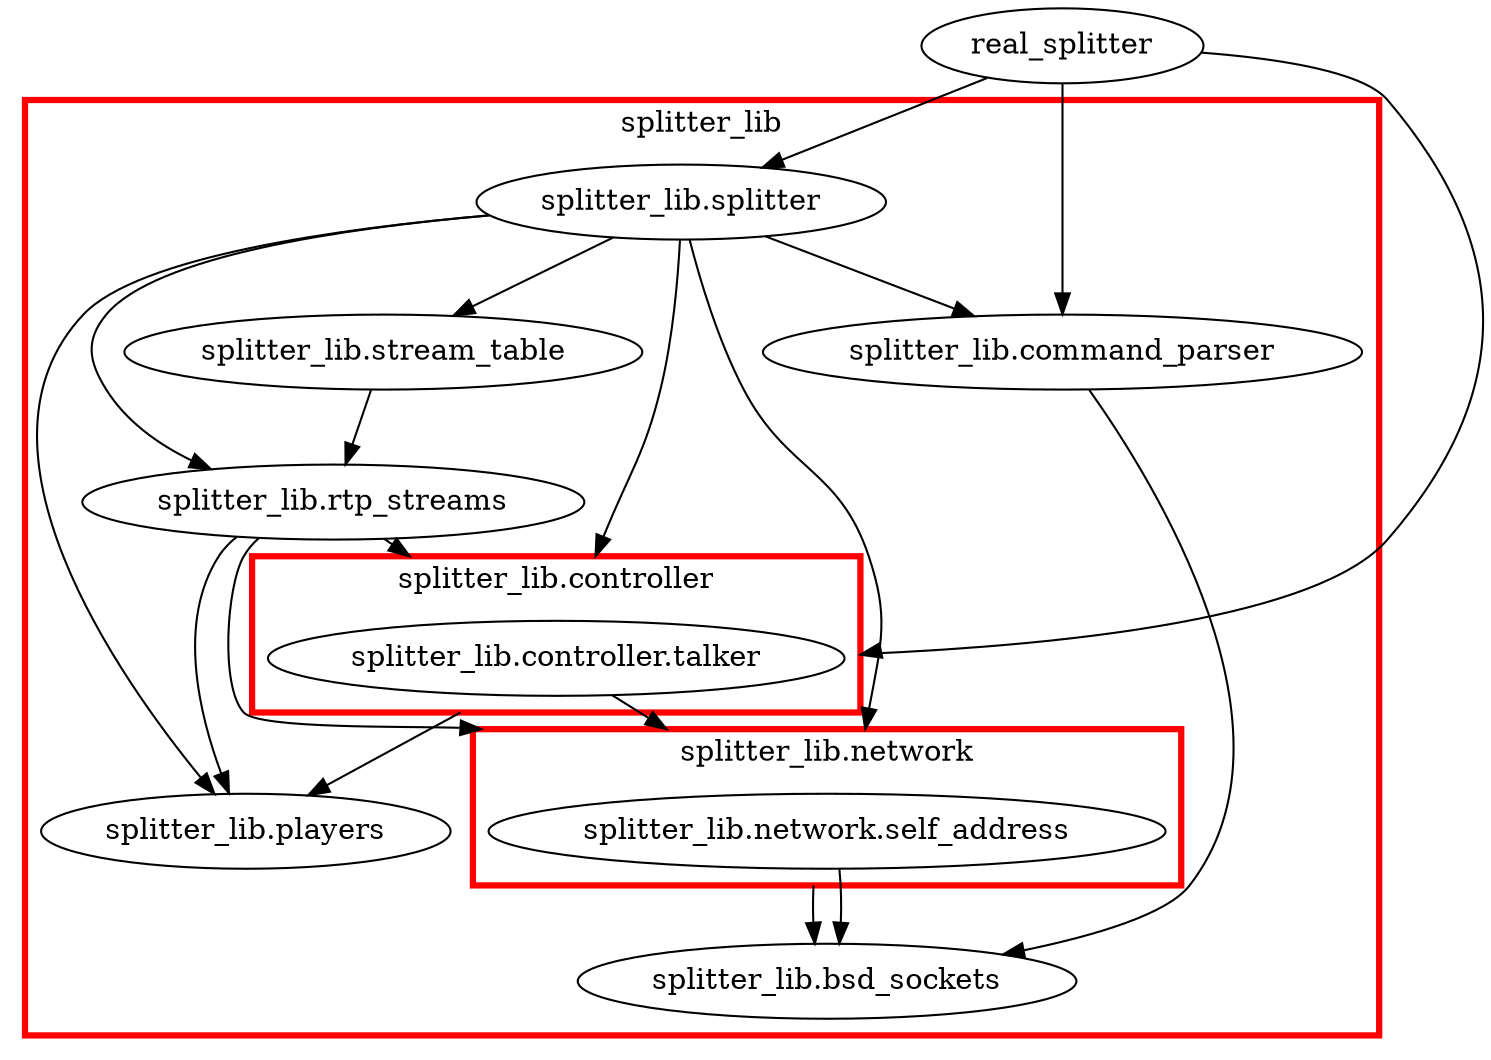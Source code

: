 digraph G {
    compound=true;
    subgraph cluster_1{
        label="splitter_lib";
        color=red;
        penwidth=3.0;
        node_2[label="splitter_lib.bsd_sockets"];
        node_3[label="splitter_lib.stream_table"];
        subgraph cluster_4{
            label="splitter_lib.controller";
            color=red;
            penwidth=3.0;
            node_5[label="splitter_lib.controller.talker"];
        }
        subgraph cluster_6{
            label="splitter_lib.network";
            color=red;
            penwidth=3.0;
            node_10[label="splitter_lib.network.self_address"];
        }
        node_7[label="splitter_lib.splitter"];
        node_8[label="splitter_lib.players"];
        node_9[label="splitter_lib.command_parser"];
        node_12[label="splitter_lib.rtp_streams"];
    }
    node_11[label="real_splitter"];
    node_3 -> node_12;
    node_5 -> node_8 [ltail=cluster_4];
    node_5 -> node_10 [lhead=cluster_6];
    node_10 -> node_2 [ltail=cluster_6];
    node_7 -> node_3;
    node_7 -> node_5 [lhead=cluster_4];
    node_7 -> node_10 [lhead=cluster_6];
    node_7 -> node_8;
    node_7 -> node_9;
    node_7 -> node_12;
    node_9 -> node_2;
    node_10 -> node_2;
    node_11 -> node_5 [lhead=cluster_4];
    node_11 -> node_7;
    node_11 -> node_9;
    node_12 -> node_5 [lhead=cluster_4];
    node_12 -> node_10 [lhead=cluster_6];
    node_12 -> node_8;
}
